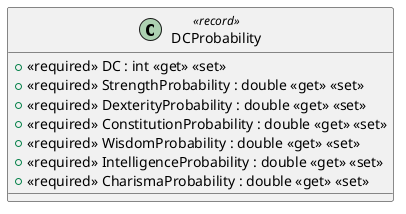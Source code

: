 @startuml
class DCProbability <<record>> {
    + <<required>> DC : int <<get>> <<set>>
    + <<required>> StrengthProbability : double <<get>> <<set>>
    + <<required>> DexterityProbability : double <<get>> <<set>>
    + <<required>> ConstitutionProbability : double <<get>> <<set>>
    + <<required>> WisdomProbability : double <<get>> <<set>>
    + <<required>> IntelligenceProbability : double <<get>> <<set>>
    + <<required>> CharismaProbability : double <<get>> <<set>>
}
@enduml
